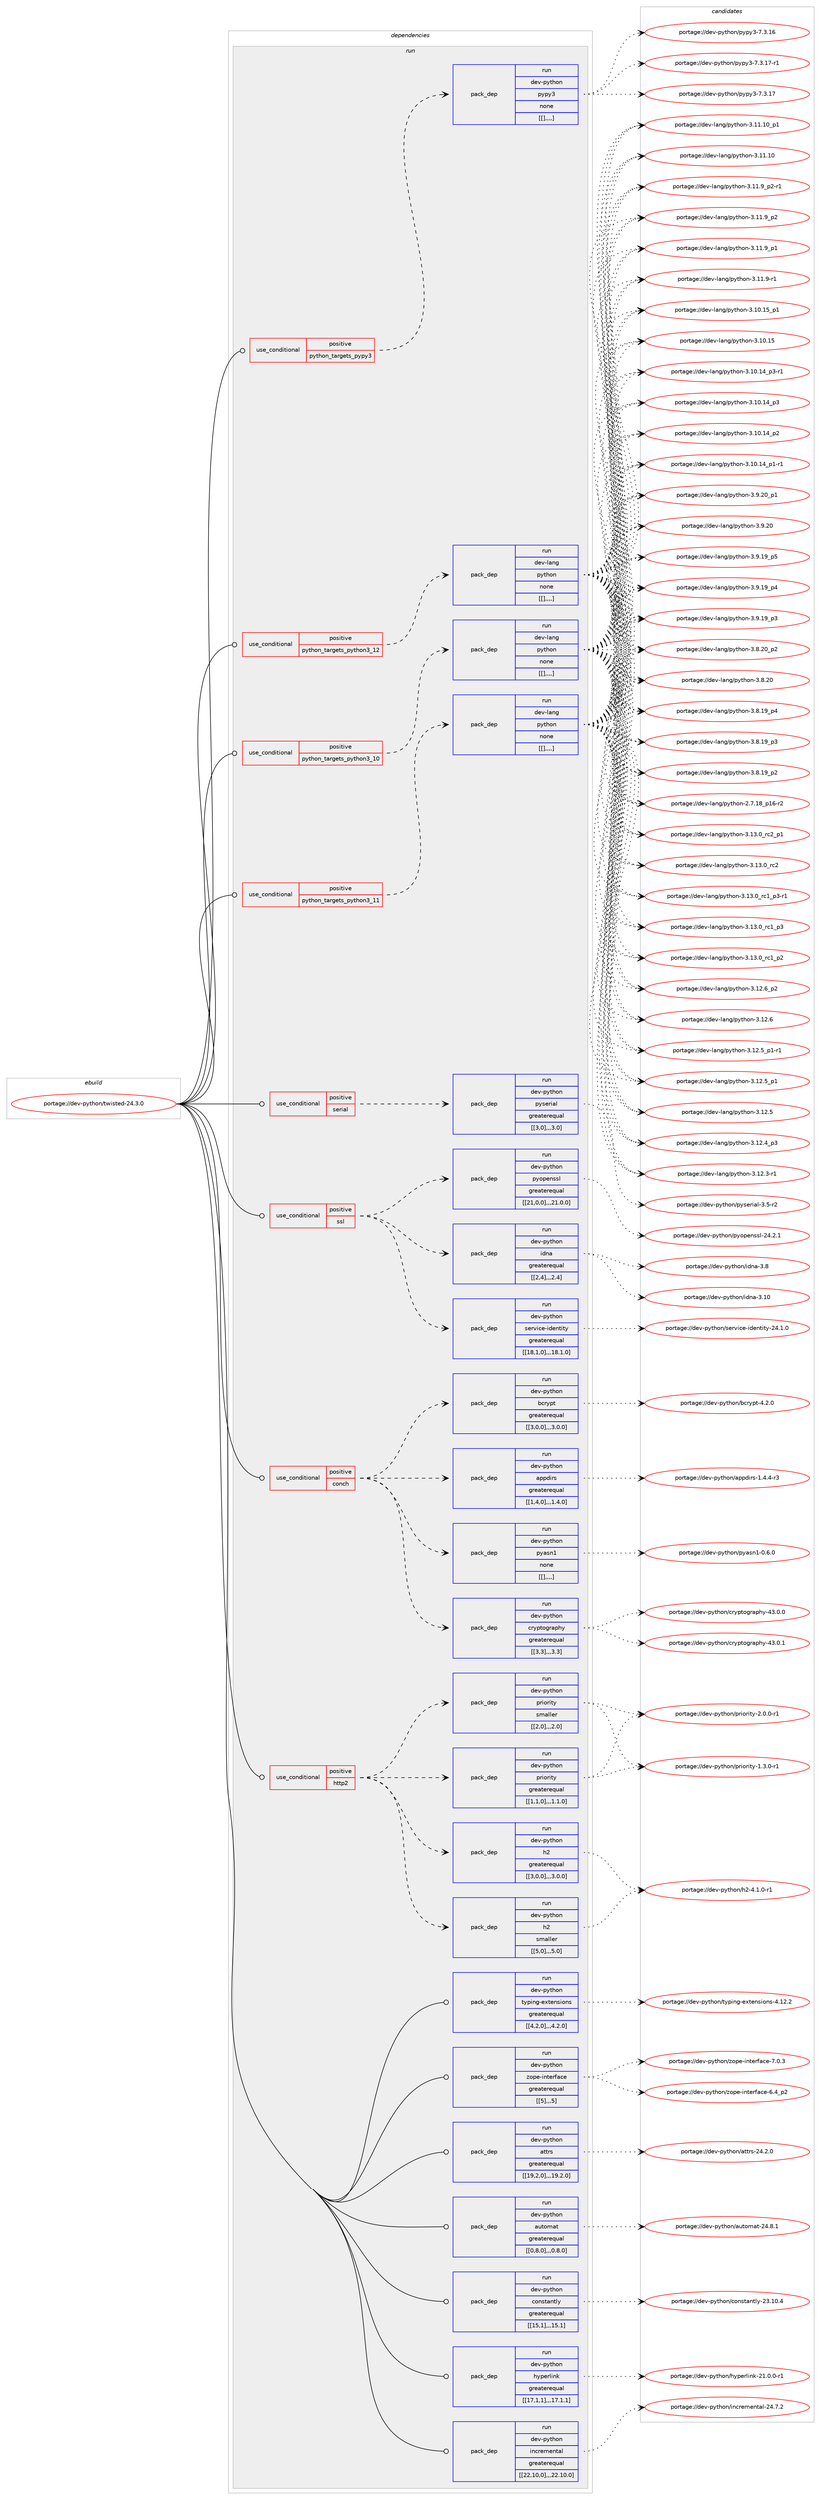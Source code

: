 digraph prolog {

# *************
# Graph options
# *************

newrank=true;
concentrate=true;
compound=true;
graph [rankdir=LR,fontname=Helvetica,fontsize=10,ranksep=1.5];#, ranksep=2.5, nodesep=0.2];
edge  [arrowhead=vee];
node  [fontname=Helvetica,fontsize=10];

# **********
# The ebuild
# **********

subgraph cluster_leftcol {
color=gray;
label=<<i>ebuild</i>>;
id [label="portage://dev-python/twisted-24.3.0", color=red, width=4, href="../dev-python/twisted-24.3.0.svg"];
}

# ****************
# The dependencies
# ****************

subgraph cluster_midcol {
color=gray;
label=<<i>dependencies</i>>;
subgraph cluster_compile {
fillcolor="#eeeeee";
style=filled;
label=<<i>compile</i>>;
}
subgraph cluster_compileandrun {
fillcolor="#eeeeee";
style=filled;
label=<<i>compile and run</i>>;
}
subgraph cluster_run {
fillcolor="#eeeeee";
style=filled;
label=<<i>run</i>>;
subgraph cond42477 {
dependency169695 [label=<<TABLE BORDER="0" CELLBORDER="1" CELLSPACING="0" CELLPADDING="4"><TR><TD ROWSPAN="3" CELLPADDING="10">use_conditional</TD></TR><TR><TD>positive</TD></TR><TR><TD>conch</TD></TR></TABLE>>, shape=none, color=red];
subgraph pack125955 {
dependency169696 [label=<<TABLE BORDER="0" CELLBORDER="1" CELLSPACING="0" CELLPADDING="4" WIDTH="220"><TR><TD ROWSPAN="6" CELLPADDING="30">pack_dep</TD></TR><TR><TD WIDTH="110">run</TD></TR><TR><TD>dev-python</TD></TR><TR><TD>appdirs</TD></TR><TR><TD>greaterequal</TD></TR><TR><TD>[[1,4,0],,,1.4.0]</TD></TR></TABLE>>, shape=none, color=blue];
}
dependency169695:e -> dependency169696:w [weight=20,style="dashed",arrowhead="vee"];
subgraph pack125956 {
dependency169697 [label=<<TABLE BORDER="0" CELLBORDER="1" CELLSPACING="0" CELLPADDING="4" WIDTH="220"><TR><TD ROWSPAN="6" CELLPADDING="30">pack_dep</TD></TR><TR><TD WIDTH="110">run</TD></TR><TR><TD>dev-python</TD></TR><TR><TD>bcrypt</TD></TR><TR><TD>greaterequal</TD></TR><TR><TD>[[3,0,0],,,3.0.0]</TD></TR></TABLE>>, shape=none, color=blue];
}
dependency169695:e -> dependency169697:w [weight=20,style="dashed",arrowhead="vee"];
subgraph pack125957 {
dependency169698 [label=<<TABLE BORDER="0" CELLBORDER="1" CELLSPACING="0" CELLPADDING="4" WIDTH="220"><TR><TD ROWSPAN="6" CELLPADDING="30">pack_dep</TD></TR><TR><TD WIDTH="110">run</TD></TR><TR><TD>dev-python</TD></TR><TR><TD>cryptography</TD></TR><TR><TD>greaterequal</TD></TR><TR><TD>[[3,3],,,3.3]</TD></TR></TABLE>>, shape=none, color=blue];
}
dependency169695:e -> dependency169698:w [weight=20,style="dashed",arrowhead="vee"];
subgraph pack125958 {
dependency169699 [label=<<TABLE BORDER="0" CELLBORDER="1" CELLSPACING="0" CELLPADDING="4" WIDTH="220"><TR><TD ROWSPAN="6" CELLPADDING="30">pack_dep</TD></TR><TR><TD WIDTH="110">run</TD></TR><TR><TD>dev-python</TD></TR><TR><TD>pyasn1</TD></TR><TR><TD>none</TD></TR><TR><TD>[[],,,,]</TD></TR></TABLE>>, shape=none, color=blue];
}
dependency169695:e -> dependency169699:w [weight=20,style="dashed",arrowhead="vee"];
}
id:e -> dependency169695:w [weight=20,style="solid",arrowhead="odot"];
subgraph cond42478 {
dependency169700 [label=<<TABLE BORDER="0" CELLBORDER="1" CELLSPACING="0" CELLPADDING="4"><TR><TD ROWSPAN="3" CELLPADDING="10">use_conditional</TD></TR><TR><TD>positive</TD></TR><TR><TD>http2</TD></TR></TABLE>>, shape=none, color=red];
subgraph pack125959 {
dependency169701 [label=<<TABLE BORDER="0" CELLBORDER="1" CELLSPACING="0" CELLPADDING="4" WIDTH="220"><TR><TD ROWSPAN="6" CELLPADDING="30">pack_dep</TD></TR><TR><TD WIDTH="110">run</TD></TR><TR><TD>dev-python</TD></TR><TR><TD>h2</TD></TR><TR><TD>smaller</TD></TR><TR><TD>[[5,0],,,5.0]</TD></TR></TABLE>>, shape=none, color=blue];
}
dependency169700:e -> dependency169701:w [weight=20,style="dashed",arrowhead="vee"];
subgraph pack125960 {
dependency169702 [label=<<TABLE BORDER="0" CELLBORDER="1" CELLSPACING="0" CELLPADDING="4" WIDTH="220"><TR><TD ROWSPAN="6" CELLPADDING="30">pack_dep</TD></TR><TR><TD WIDTH="110">run</TD></TR><TR><TD>dev-python</TD></TR><TR><TD>h2</TD></TR><TR><TD>greaterequal</TD></TR><TR><TD>[[3,0,0],,,3.0.0]</TD></TR></TABLE>>, shape=none, color=blue];
}
dependency169700:e -> dependency169702:w [weight=20,style="dashed",arrowhead="vee"];
subgraph pack125961 {
dependency169703 [label=<<TABLE BORDER="0" CELLBORDER="1" CELLSPACING="0" CELLPADDING="4" WIDTH="220"><TR><TD ROWSPAN="6" CELLPADDING="30">pack_dep</TD></TR><TR><TD WIDTH="110">run</TD></TR><TR><TD>dev-python</TD></TR><TR><TD>priority</TD></TR><TR><TD>smaller</TD></TR><TR><TD>[[2,0],,,2.0]</TD></TR></TABLE>>, shape=none, color=blue];
}
dependency169700:e -> dependency169703:w [weight=20,style="dashed",arrowhead="vee"];
subgraph pack125962 {
dependency169704 [label=<<TABLE BORDER="0" CELLBORDER="1" CELLSPACING="0" CELLPADDING="4" WIDTH="220"><TR><TD ROWSPAN="6" CELLPADDING="30">pack_dep</TD></TR><TR><TD WIDTH="110">run</TD></TR><TR><TD>dev-python</TD></TR><TR><TD>priority</TD></TR><TR><TD>greaterequal</TD></TR><TR><TD>[[1,1,0],,,1.1.0]</TD></TR></TABLE>>, shape=none, color=blue];
}
dependency169700:e -> dependency169704:w [weight=20,style="dashed",arrowhead="vee"];
}
id:e -> dependency169700:w [weight=20,style="solid",arrowhead="odot"];
subgraph cond42479 {
dependency169705 [label=<<TABLE BORDER="0" CELLBORDER="1" CELLSPACING="0" CELLPADDING="4"><TR><TD ROWSPAN="3" CELLPADDING="10">use_conditional</TD></TR><TR><TD>positive</TD></TR><TR><TD>python_targets_pypy3</TD></TR></TABLE>>, shape=none, color=red];
subgraph pack125963 {
dependency169706 [label=<<TABLE BORDER="0" CELLBORDER="1" CELLSPACING="0" CELLPADDING="4" WIDTH="220"><TR><TD ROWSPAN="6" CELLPADDING="30">pack_dep</TD></TR><TR><TD WIDTH="110">run</TD></TR><TR><TD>dev-python</TD></TR><TR><TD>pypy3</TD></TR><TR><TD>none</TD></TR><TR><TD>[[],,,,]</TD></TR></TABLE>>, shape=none, color=blue];
}
dependency169705:e -> dependency169706:w [weight=20,style="dashed",arrowhead="vee"];
}
id:e -> dependency169705:w [weight=20,style="solid",arrowhead="odot"];
subgraph cond42480 {
dependency169707 [label=<<TABLE BORDER="0" CELLBORDER="1" CELLSPACING="0" CELLPADDING="4"><TR><TD ROWSPAN="3" CELLPADDING="10">use_conditional</TD></TR><TR><TD>positive</TD></TR><TR><TD>python_targets_python3_10</TD></TR></TABLE>>, shape=none, color=red];
subgraph pack125964 {
dependency169708 [label=<<TABLE BORDER="0" CELLBORDER="1" CELLSPACING="0" CELLPADDING="4" WIDTH="220"><TR><TD ROWSPAN="6" CELLPADDING="30">pack_dep</TD></TR><TR><TD WIDTH="110">run</TD></TR><TR><TD>dev-lang</TD></TR><TR><TD>python</TD></TR><TR><TD>none</TD></TR><TR><TD>[[],,,,]</TD></TR></TABLE>>, shape=none, color=blue];
}
dependency169707:e -> dependency169708:w [weight=20,style="dashed",arrowhead="vee"];
}
id:e -> dependency169707:w [weight=20,style="solid",arrowhead="odot"];
subgraph cond42481 {
dependency169709 [label=<<TABLE BORDER="0" CELLBORDER="1" CELLSPACING="0" CELLPADDING="4"><TR><TD ROWSPAN="3" CELLPADDING="10">use_conditional</TD></TR><TR><TD>positive</TD></TR><TR><TD>python_targets_python3_11</TD></TR></TABLE>>, shape=none, color=red];
subgraph pack125965 {
dependency169710 [label=<<TABLE BORDER="0" CELLBORDER="1" CELLSPACING="0" CELLPADDING="4" WIDTH="220"><TR><TD ROWSPAN="6" CELLPADDING="30">pack_dep</TD></TR><TR><TD WIDTH="110">run</TD></TR><TR><TD>dev-lang</TD></TR><TR><TD>python</TD></TR><TR><TD>none</TD></TR><TR><TD>[[],,,,]</TD></TR></TABLE>>, shape=none, color=blue];
}
dependency169709:e -> dependency169710:w [weight=20,style="dashed",arrowhead="vee"];
}
id:e -> dependency169709:w [weight=20,style="solid",arrowhead="odot"];
subgraph cond42482 {
dependency169711 [label=<<TABLE BORDER="0" CELLBORDER="1" CELLSPACING="0" CELLPADDING="4"><TR><TD ROWSPAN="3" CELLPADDING="10">use_conditional</TD></TR><TR><TD>positive</TD></TR><TR><TD>python_targets_python3_12</TD></TR></TABLE>>, shape=none, color=red];
subgraph pack125966 {
dependency169712 [label=<<TABLE BORDER="0" CELLBORDER="1" CELLSPACING="0" CELLPADDING="4" WIDTH="220"><TR><TD ROWSPAN="6" CELLPADDING="30">pack_dep</TD></TR><TR><TD WIDTH="110">run</TD></TR><TR><TD>dev-lang</TD></TR><TR><TD>python</TD></TR><TR><TD>none</TD></TR><TR><TD>[[],,,,]</TD></TR></TABLE>>, shape=none, color=blue];
}
dependency169711:e -> dependency169712:w [weight=20,style="dashed",arrowhead="vee"];
}
id:e -> dependency169711:w [weight=20,style="solid",arrowhead="odot"];
subgraph cond42483 {
dependency169713 [label=<<TABLE BORDER="0" CELLBORDER="1" CELLSPACING="0" CELLPADDING="4"><TR><TD ROWSPAN="3" CELLPADDING="10">use_conditional</TD></TR><TR><TD>positive</TD></TR><TR><TD>serial</TD></TR></TABLE>>, shape=none, color=red];
subgraph pack125967 {
dependency169714 [label=<<TABLE BORDER="0" CELLBORDER="1" CELLSPACING="0" CELLPADDING="4" WIDTH="220"><TR><TD ROWSPAN="6" CELLPADDING="30">pack_dep</TD></TR><TR><TD WIDTH="110">run</TD></TR><TR><TD>dev-python</TD></TR><TR><TD>pyserial</TD></TR><TR><TD>greaterequal</TD></TR><TR><TD>[[3,0],,,3.0]</TD></TR></TABLE>>, shape=none, color=blue];
}
dependency169713:e -> dependency169714:w [weight=20,style="dashed",arrowhead="vee"];
}
id:e -> dependency169713:w [weight=20,style="solid",arrowhead="odot"];
subgraph cond42484 {
dependency169715 [label=<<TABLE BORDER="0" CELLBORDER="1" CELLSPACING="0" CELLPADDING="4"><TR><TD ROWSPAN="3" CELLPADDING="10">use_conditional</TD></TR><TR><TD>positive</TD></TR><TR><TD>ssl</TD></TR></TABLE>>, shape=none, color=red];
subgraph pack125968 {
dependency169716 [label=<<TABLE BORDER="0" CELLBORDER="1" CELLSPACING="0" CELLPADDING="4" WIDTH="220"><TR><TD ROWSPAN="6" CELLPADDING="30">pack_dep</TD></TR><TR><TD WIDTH="110">run</TD></TR><TR><TD>dev-python</TD></TR><TR><TD>pyopenssl</TD></TR><TR><TD>greaterequal</TD></TR><TR><TD>[[21,0,0],,,21.0.0]</TD></TR></TABLE>>, shape=none, color=blue];
}
dependency169715:e -> dependency169716:w [weight=20,style="dashed",arrowhead="vee"];
subgraph pack125969 {
dependency169717 [label=<<TABLE BORDER="0" CELLBORDER="1" CELLSPACING="0" CELLPADDING="4" WIDTH="220"><TR><TD ROWSPAN="6" CELLPADDING="30">pack_dep</TD></TR><TR><TD WIDTH="110">run</TD></TR><TR><TD>dev-python</TD></TR><TR><TD>service-identity</TD></TR><TR><TD>greaterequal</TD></TR><TR><TD>[[18,1,0],,,18.1.0]</TD></TR></TABLE>>, shape=none, color=blue];
}
dependency169715:e -> dependency169717:w [weight=20,style="dashed",arrowhead="vee"];
subgraph pack125970 {
dependency169718 [label=<<TABLE BORDER="0" CELLBORDER="1" CELLSPACING="0" CELLPADDING="4" WIDTH="220"><TR><TD ROWSPAN="6" CELLPADDING="30">pack_dep</TD></TR><TR><TD WIDTH="110">run</TD></TR><TR><TD>dev-python</TD></TR><TR><TD>idna</TD></TR><TR><TD>greaterequal</TD></TR><TR><TD>[[2,4],,,2.4]</TD></TR></TABLE>>, shape=none, color=blue];
}
dependency169715:e -> dependency169718:w [weight=20,style="dashed",arrowhead="vee"];
}
id:e -> dependency169715:w [weight=20,style="solid",arrowhead="odot"];
subgraph pack125971 {
dependency169719 [label=<<TABLE BORDER="0" CELLBORDER="1" CELLSPACING="0" CELLPADDING="4" WIDTH="220"><TR><TD ROWSPAN="6" CELLPADDING="30">pack_dep</TD></TR><TR><TD WIDTH="110">run</TD></TR><TR><TD>dev-python</TD></TR><TR><TD>attrs</TD></TR><TR><TD>greaterequal</TD></TR><TR><TD>[[19,2,0],,,19.2.0]</TD></TR></TABLE>>, shape=none, color=blue];
}
id:e -> dependency169719:w [weight=20,style="solid",arrowhead="odot"];
subgraph pack125972 {
dependency169720 [label=<<TABLE BORDER="0" CELLBORDER="1" CELLSPACING="0" CELLPADDING="4" WIDTH="220"><TR><TD ROWSPAN="6" CELLPADDING="30">pack_dep</TD></TR><TR><TD WIDTH="110">run</TD></TR><TR><TD>dev-python</TD></TR><TR><TD>automat</TD></TR><TR><TD>greaterequal</TD></TR><TR><TD>[[0,8,0],,,0.8.0]</TD></TR></TABLE>>, shape=none, color=blue];
}
id:e -> dependency169720:w [weight=20,style="solid",arrowhead="odot"];
subgraph pack125973 {
dependency169721 [label=<<TABLE BORDER="0" CELLBORDER="1" CELLSPACING="0" CELLPADDING="4" WIDTH="220"><TR><TD ROWSPAN="6" CELLPADDING="30">pack_dep</TD></TR><TR><TD WIDTH="110">run</TD></TR><TR><TD>dev-python</TD></TR><TR><TD>constantly</TD></TR><TR><TD>greaterequal</TD></TR><TR><TD>[[15,1],,,15.1]</TD></TR></TABLE>>, shape=none, color=blue];
}
id:e -> dependency169721:w [weight=20,style="solid",arrowhead="odot"];
subgraph pack125974 {
dependency169722 [label=<<TABLE BORDER="0" CELLBORDER="1" CELLSPACING="0" CELLPADDING="4" WIDTH="220"><TR><TD ROWSPAN="6" CELLPADDING="30">pack_dep</TD></TR><TR><TD WIDTH="110">run</TD></TR><TR><TD>dev-python</TD></TR><TR><TD>hyperlink</TD></TR><TR><TD>greaterequal</TD></TR><TR><TD>[[17,1,1],,,17.1.1]</TD></TR></TABLE>>, shape=none, color=blue];
}
id:e -> dependency169722:w [weight=20,style="solid",arrowhead="odot"];
subgraph pack125975 {
dependency169723 [label=<<TABLE BORDER="0" CELLBORDER="1" CELLSPACING="0" CELLPADDING="4" WIDTH="220"><TR><TD ROWSPAN="6" CELLPADDING="30">pack_dep</TD></TR><TR><TD WIDTH="110">run</TD></TR><TR><TD>dev-python</TD></TR><TR><TD>incremental</TD></TR><TR><TD>greaterequal</TD></TR><TR><TD>[[22,10,0],,,22.10.0]</TD></TR></TABLE>>, shape=none, color=blue];
}
id:e -> dependency169723:w [weight=20,style="solid",arrowhead="odot"];
subgraph pack125976 {
dependency169724 [label=<<TABLE BORDER="0" CELLBORDER="1" CELLSPACING="0" CELLPADDING="4" WIDTH="220"><TR><TD ROWSPAN="6" CELLPADDING="30">pack_dep</TD></TR><TR><TD WIDTH="110">run</TD></TR><TR><TD>dev-python</TD></TR><TR><TD>typing-extensions</TD></TR><TR><TD>greaterequal</TD></TR><TR><TD>[[4,2,0],,,4.2.0]</TD></TR></TABLE>>, shape=none, color=blue];
}
id:e -> dependency169724:w [weight=20,style="solid",arrowhead="odot"];
subgraph pack125977 {
dependency169725 [label=<<TABLE BORDER="0" CELLBORDER="1" CELLSPACING="0" CELLPADDING="4" WIDTH="220"><TR><TD ROWSPAN="6" CELLPADDING="30">pack_dep</TD></TR><TR><TD WIDTH="110">run</TD></TR><TR><TD>dev-python</TD></TR><TR><TD>zope-interface</TD></TR><TR><TD>greaterequal</TD></TR><TR><TD>[[5],,,5]</TD></TR></TABLE>>, shape=none, color=blue];
}
id:e -> dependency169725:w [weight=20,style="solid",arrowhead="odot"];
}
}

# **************
# The candidates
# **************

subgraph cluster_choices {
rank=same;
color=gray;
label=<<i>candidates</i>>;

subgraph choice125955 {
color=black;
nodesep=1;
choice1001011184511212111610411111047971121121001051141154549465246524511451 [label="portage://dev-python/appdirs-1.4.4-r3", color=red, width=4,href="../dev-python/appdirs-1.4.4-r3.svg"];
dependency169696:e -> choice1001011184511212111610411111047971121121001051141154549465246524511451:w [style=dotted,weight="100"];
}
subgraph choice125956 {
color=black;
nodesep=1;
choice10010111845112121116104111110479899114121112116455246504648 [label="portage://dev-python/bcrypt-4.2.0", color=red, width=4,href="../dev-python/bcrypt-4.2.0.svg"];
dependency169697:e -> choice10010111845112121116104111110479899114121112116455246504648:w [style=dotted,weight="100"];
}
subgraph choice125957 {
color=black;
nodesep=1;
choice1001011184511212111610411111047991141211121161111031149711210412145525146484649 [label="portage://dev-python/cryptography-43.0.1", color=red, width=4,href="../dev-python/cryptography-43.0.1.svg"];
choice1001011184511212111610411111047991141211121161111031149711210412145525146484648 [label="portage://dev-python/cryptography-43.0.0", color=red, width=4,href="../dev-python/cryptography-43.0.0.svg"];
dependency169698:e -> choice1001011184511212111610411111047991141211121161111031149711210412145525146484649:w [style=dotted,weight="100"];
dependency169698:e -> choice1001011184511212111610411111047991141211121161111031149711210412145525146484648:w [style=dotted,weight="100"];
}
subgraph choice125958 {
color=black;
nodesep=1;
choice10010111845112121116104111110471121219711511049454846544648 [label="portage://dev-python/pyasn1-0.6.0", color=red, width=4,href="../dev-python/pyasn1-0.6.0.svg"];
dependency169699:e -> choice10010111845112121116104111110471121219711511049454846544648:w [style=dotted,weight="100"];
}
subgraph choice125959 {
color=black;
nodesep=1;
choice1001011184511212111610411111047104504552464946484511449 [label="portage://dev-python/h2-4.1.0-r1", color=red, width=4,href="../dev-python/h2-4.1.0-r1.svg"];
dependency169701:e -> choice1001011184511212111610411111047104504552464946484511449:w [style=dotted,weight="100"];
}
subgraph choice125960 {
color=black;
nodesep=1;
choice1001011184511212111610411111047104504552464946484511449 [label="portage://dev-python/h2-4.1.0-r1", color=red, width=4,href="../dev-python/h2-4.1.0-r1.svg"];
dependency169702:e -> choice1001011184511212111610411111047104504552464946484511449:w [style=dotted,weight="100"];
}
subgraph choice125961 {
color=black;
nodesep=1;
choice10010111845112121116104111110471121141051111141051161214550464846484511449 [label="portage://dev-python/priority-2.0.0-r1", color=red, width=4,href="../dev-python/priority-2.0.0-r1.svg"];
choice10010111845112121116104111110471121141051111141051161214549465146484511449 [label="portage://dev-python/priority-1.3.0-r1", color=red, width=4,href="../dev-python/priority-1.3.0-r1.svg"];
dependency169703:e -> choice10010111845112121116104111110471121141051111141051161214550464846484511449:w [style=dotted,weight="100"];
dependency169703:e -> choice10010111845112121116104111110471121141051111141051161214549465146484511449:w [style=dotted,weight="100"];
}
subgraph choice125962 {
color=black;
nodesep=1;
choice10010111845112121116104111110471121141051111141051161214550464846484511449 [label="portage://dev-python/priority-2.0.0-r1", color=red, width=4,href="../dev-python/priority-2.0.0-r1.svg"];
choice10010111845112121116104111110471121141051111141051161214549465146484511449 [label="portage://dev-python/priority-1.3.0-r1", color=red, width=4,href="../dev-python/priority-1.3.0-r1.svg"];
dependency169704:e -> choice10010111845112121116104111110471121141051111141051161214550464846484511449:w [style=dotted,weight="100"];
dependency169704:e -> choice10010111845112121116104111110471121141051111141051161214549465146484511449:w [style=dotted,weight="100"];
}
subgraph choice125963 {
color=black;
nodesep=1;
choice100101118451121211161041111104711212111212151455546514649554511449 [label="portage://dev-python/pypy3-7.3.17-r1", color=red, width=4,href="../dev-python/pypy3-7.3.17-r1.svg"];
choice10010111845112121116104111110471121211121215145554651464955 [label="portage://dev-python/pypy3-7.3.17", color=red, width=4,href="../dev-python/pypy3-7.3.17.svg"];
choice10010111845112121116104111110471121211121215145554651464954 [label="portage://dev-python/pypy3-7.3.16", color=red, width=4,href="../dev-python/pypy3-7.3.16.svg"];
dependency169706:e -> choice100101118451121211161041111104711212111212151455546514649554511449:w [style=dotted,weight="100"];
dependency169706:e -> choice10010111845112121116104111110471121211121215145554651464955:w [style=dotted,weight="100"];
dependency169706:e -> choice10010111845112121116104111110471121211121215145554651464954:w [style=dotted,weight="100"];
}
subgraph choice125964 {
color=black;
nodesep=1;
choice100101118451089711010347112121116104111110455146495146489511499509511249 [label="portage://dev-lang/python-3.13.0_rc2_p1", color=red, width=4,href="../dev-lang/python-3.13.0_rc2_p1.svg"];
choice10010111845108971101034711212111610411111045514649514648951149950 [label="portage://dev-lang/python-3.13.0_rc2", color=red, width=4,href="../dev-lang/python-3.13.0_rc2.svg"];
choice1001011184510897110103471121211161041111104551464951464895114994995112514511449 [label="portage://dev-lang/python-3.13.0_rc1_p3-r1", color=red, width=4,href="../dev-lang/python-3.13.0_rc1_p3-r1.svg"];
choice100101118451089711010347112121116104111110455146495146489511499499511251 [label="portage://dev-lang/python-3.13.0_rc1_p3", color=red, width=4,href="../dev-lang/python-3.13.0_rc1_p3.svg"];
choice100101118451089711010347112121116104111110455146495146489511499499511250 [label="portage://dev-lang/python-3.13.0_rc1_p2", color=red, width=4,href="../dev-lang/python-3.13.0_rc1_p2.svg"];
choice100101118451089711010347112121116104111110455146495046549511250 [label="portage://dev-lang/python-3.12.6_p2", color=red, width=4,href="../dev-lang/python-3.12.6_p2.svg"];
choice10010111845108971101034711212111610411111045514649504654 [label="portage://dev-lang/python-3.12.6", color=red, width=4,href="../dev-lang/python-3.12.6.svg"];
choice1001011184510897110103471121211161041111104551464950465395112494511449 [label="portage://dev-lang/python-3.12.5_p1-r1", color=red, width=4,href="../dev-lang/python-3.12.5_p1-r1.svg"];
choice100101118451089711010347112121116104111110455146495046539511249 [label="portage://dev-lang/python-3.12.5_p1", color=red, width=4,href="../dev-lang/python-3.12.5_p1.svg"];
choice10010111845108971101034711212111610411111045514649504653 [label="portage://dev-lang/python-3.12.5", color=red, width=4,href="../dev-lang/python-3.12.5.svg"];
choice100101118451089711010347112121116104111110455146495046529511251 [label="portage://dev-lang/python-3.12.4_p3", color=red, width=4,href="../dev-lang/python-3.12.4_p3.svg"];
choice100101118451089711010347112121116104111110455146495046514511449 [label="portage://dev-lang/python-3.12.3-r1", color=red, width=4,href="../dev-lang/python-3.12.3-r1.svg"];
choice10010111845108971101034711212111610411111045514649494649489511249 [label="portage://dev-lang/python-3.11.10_p1", color=red, width=4,href="../dev-lang/python-3.11.10_p1.svg"];
choice1001011184510897110103471121211161041111104551464949464948 [label="portage://dev-lang/python-3.11.10", color=red, width=4,href="../dev-lang/python-3.11.10.svg"];
choice1001011184510897110103471121211161041111104551464949465795112504511449 [label="portage://dev-lang/python-3.11.9_p2-r1", color=red, width=4,href="../dev-lang/python-3.11.9_p2-r1.svg"];
choice100101118451089711010347112121116104111110455146494946579511250 [label="portage://dev-lang/python-3.11.9_p2", color=red, width=4,href="../dev-lang/python-3.11.9_p2.svg"];
choice100101118451089711010347112121116104111110455146494946579511249 [label="portage://dev-lang/python-3.11.9_p1", color=red, width=4,href="../dev-lang/python-3.11.9_p1.svg"];
choice100101118451089711010347112121116104111110455146494946574511449 [label="portage://dev-lang/python-3.11.9-r1", color=red, width=4,href="../dev-lang/python-3.11.9-r1.svg"];
choice10010111845108971101034711212111610411111045514649484649539511249 [label="portage://dev-lang/python-3.10.15_p1", color=red, width=4,href="../dev-lang/python-3.10.15_p1.svg"];
choice1001011184510897110103471121211161041111104551464948464953 [label="portage://dev-lang/python-3.10.15", color=red, width=4,href="../dev-lang/python-3.10.15.svg"];
choice100101118451089711010347112121116104111110455146494846495295112514511449 [label="portage://dev-lang/python-3.10.14_p3-r1", color=red, width=4,href="../dev-lang/python-3.10.14_p3-r1.svg"];
choice10010111845108971101034711212111610411111045514649484649529511251 [label="portage://dev-lang/python-3.10.14_p3", color=red, width=4,href="../dev-lang/python-3.10.14_p3.svg"];
choice10010111845108971101034711212111610411111045514649484649529511250 [label="portage://dev-lang/python-3.10.14_p2", color=red, width=4,href="../dev-lang/python-3.10.14_p2.svg"];
choice100101118451089711010347112121116104111110455146494846495295112494511449 [label="portage://dev-lang/python-3.10.14_p1-r1", color=red, width=4,href="../dev-lang/python-3.10.14_p1-r1.svg"];
choice100101118451089711010347112121116104111110455146574650489511249 [label="portage://dev-lang/python-3.9.20_p1", color=red, width=4,href="../dev-lang/python-3.9.20_p1.svg"];
choice10010111845108971101034711212111610411111045514657465048 [label="portage://dev-lang/python-3.9.20", color=red, width=4,href="../dev-lang/python-3.9.20.svg"];
choice100101118451089711010347112121116104111110455146574649579511253 [label="portage://dev-lang/python-3.9.19_p5", color=red, width=4,href="../dev-lang/python-3.9.19_p5.svg"];
choice100101118451089711010347112121116104111110455146574649579511252 [label="portage://dev-lang/python-3.9.19_p4", color=red, width=4,href="../dev-lang/python-3.9.19_p4.svg"];
choice100101118451089711010347112121116104111110455146574649579511251 [label="portage://dev-lang/python-3.9.19_p3", color=red, width=4,href="../dev-lang/python-3.9.19_p3.svg"];
choice100101118451089711010347112121116104111110455146564650489511250 [label="portage://dev-lang/python-3.8.20_p2", color=red, width=4,href="../dev-lang/python-3.8.20_p2.svg"];
choice10010111845108971101034711212111610411111045514656465048 [label="portage://dev-lang/python-3.8.20", color=red, width=4,href="../dev-lang/python-3.8.20.svg"];
choice100101118451089711010347112121116104111110455146564649579511252 [label="portage://dev-lang/python-3.8.19_p4", color=red, width=4,href="../dev-lang/python-3.8.19_p4.svg"];
choice100101118451089711010347112121116104111110455146564649579511251 [label="portage://dev-lang/python-3.8.19_p3", color=red, width=4,href="../dev-lang/python-3.8.19_p3.svg"];
choice100101118451089711010347112121116104111110455146564649579511250 [label="portage://dev-lang/python-3.8.19_p2", color=red, width=4,href="../dev-lang/python-3.8.19_p2.svg"];
choice100101118451089711010347112121116104111110455046554649569511249544511450 [label="portage://dev-lang/python-2.7.18_p16-r2", color=red, width=4,href="../dev-lang/python-2.7.18_p16-r2.svg"];
dependency169708:e -> choice100101118451089711010347112121116104111110455146495146489511499509511249:w [style=dotted,weight="100"];
dependency169708:e -> choice10010111845108971101034711212111610411111045514649514648951149950:w [style=dotted,weight="100"];
dependency169708:e -> choice1001011184510897110103471121211161041111104551464951464895114994995112514511449:w [style=dotted,weight="100"];
dependency169708:e -> choice100101118451089711010347112121116104111110455146495146489511499499511251:w [style=dotted,weight="100"];
dependency169708:e -> choice100101118451089711010347112121116104111110455146495146489511499499511250:w [style=dotted,weight="100"];
dependency169708:e -> choice100101118451089711010347112121116104111110455146495046549511250:w [style=dotted,weight="100"];
dependency169708:e -> choice10010111845108971101034711212111610411111045514649504654:w [style=dotted,weight="100"];
dependency169708:e -> choice1001011184510897110103471121211161041111104551464950465395112494511449:w [style=dotted,weight="100"];
dependency169708:e -> choice100101118451089711010347112121116104111110455146495046539511249:w [style=dotted,weight="100"];
dependency169708:e -> choice10010111845108971101034711212111610411111045514649504653:w [style=dotted,weight="100"];
dependency169708:e -> choice100101118451089711010347112121116104111110455146495046529511251:w [style=dotted,weight="100"];
dependency169708:e -> choice100101118451089711010347112121116104111110455146495046514511449:w [style=dotted,weight="100"];
dependency169708:e -> choice10010111845108971101034711212111610411111045514649494649489511249:w [style=dotted,weight="100"];
dependency169708:e -> choice1001011184510897110103471121211161041111104551464949464948:w [style=dotted,weight="100"];
dependency169708:e -> choice1001011184510897110103471121211161041111104551464949465795112504511449:w [style=dotted,weight="100"];
dependency169708:e -> choice100101118451089711010347112121116104111110455146494946579511250:w [style=dotted,weight="100"];
dependency169708:e -> choice100101118451089711010347112121116104111110455146494946579511249:w [style=dotted,weight="100"];
dependency169708:e -> choice100101118451089711010347112121116104111110455146494946574511449:w [style=dotted,weight="100"];
dependency169708:e -> choice10010111845108971101034711212111610411111045514649484649539511249:w [style=dotted,weight="100"];
dependency169708:e -> choice1001011184510897110103471121211161041111104551464948464953:w [style=dotted,weight="100"];
dependency169708:e -> choice100101118451089711010347112121116104111110455146494846495295112514511449:w [style=dotted,weight="100"];
dependency169708:e -> choice10010111845108971101034711212111610411111045514649484649529511251:w [style=dotted,weight="100"];
dependency169708:e -> choice10010111845108971101034711212111610411111045514649484649529511250:w [style=dotted,weight="100"];
dependency169708:e -> choice100101118451089711010347112121116104111110455146494846495295112494511449:w [style=dotted,weight="100"];
dependency169708:e -> choice100101118451089711010347112121116104111110455146574650489511249:w [style=dotted,weight="100"];
dependency169708:e -> choice10010111845108971101034711212111610411111045514657465048:w [style=dotted,weight="100"];
dependency169708:e -> choice100101118451089711010347112121116104111110455146574649579511253:w [style=dotted,weight="100"];
dependency169708:e -> choice100101118451089711010347112121116104111110455146574649579511252:w [style=dotted,weight="100"];
dependency169708:e -> choice100101118451089711010347112121116104111110455146574649579511251:w [style=dotted,weight="100"];
dependency169708:e -> choice100101118451089711010347112121116104111110455146564650489511250:w [style=dotted,weight="100"];
dependency169708:e -> choice10010111845108971101034711212111610411111045514656465048:w [style=dotted,weight="100"];
dependency169708:e -> choice100101118451089711010347112121116104111110455146564649579511252:w [style=dotted,weight="100"];
dependency169708:e -> choice100101118451089711010347112121116104111110455146564649579511251:w [style=dotted,weight="100"];
dependency169708:e -> choice100101118451089711010347112121116104111110455146564649579511250:w [style=dotted,weight="100"];
dependency169708:e -> choice100101118451089711010347112121116104111110455046554649569511249544511450:w [style=dotted,weight="100"];
}
subgraph choice125965 {
color=black;
nodesep=1;
choice100101118451089711010347112121116104111110455146495146489511499509511249 [label="portage://dev-lang/python-3.13.0_rc2_p1", color=red, width=4,href="../dev-lang/python-3.13.0_rc2_p1.svg"];
choice10010111845108971101034711212111610411111045514649514648951149950 [label="portage://dev-lang/python-3.13.0_rc2", color=red, width=4,href="../dev-lang/python-3.13.0_rc2.svg"];
choice1001011184510897110103471121211161041111104551464951464895114994995112514511449 [label="portage://dev-lang/python-3.13.0_rc1_p3-r1", color=red, width=4,href="../dev-lang/python-3.13.0_rc1_p3-r1.svg"];
choice100101118451089711010347112121116104111110455146495146489511499499511251 [label="portage://dev-lang/python-3.13.0_rc1_p3", color=red, width=4,href="../dev-lang/python-3.13.0_rc1_p3.svg"];
choice100101118451089711010347112121116104111110455146495146489511499499511250 [label="portage://dev-lang/python-3.13.0_rc1_p2", color=red, width=4,href="../dev-lang/python-3.13.0_rc1_p2.svg"];
choice100101118451089711010347112121116104111110455146495046549511250 [label="portage://dev-lang/python-3.12.6_p2", color=red, width=4,href="../dev-lang/python-3.12.6_p2.svg"];
choice10010111845108971101034711212111610411111045514649504654 [label="portage://dev-lang/python-3.12.6", color=red, width=4,href="../dev-lang/python-3.12.6.svg"];
choice1001011184510897110103471121211161041111104551464950465395112494511449 [label="portage://dev-lang/python-3.12.5_p1-r1", color=red, width=4,href="../dev-lang/python-3.12.5_p1-r1.svg"];
choice100101118451089711010347112121116104111110455146495046539511249 [label="portage://dev-lang/python-3.12.5_p1", color=red, width=4,href="../dev-lang/python-3.12.5_p1.svg"];
choice10010111845108971101034711212111610411111045514649504653 [label="portage://dev-lang/python-3.12.5", color=red, width=4,href="../dev-lang/python-3.12.5.svg"];
choice100101118451089711010347112121116104111110455146495046529511251 [label="portage://dev-lang/python-3.12.4_p3", color=red, width=4,href="../dev-lang/python-3.12.4_p3.svg"];
choice100101118451089711010347112121116104111110455146495046514511449 [label="portage://dev-lang/python-3.12.3-r1", color=red, width=4,href="../dev-lang/python-3.12.3-r1.svg"];
choice10010111845108971101034711212111610411111045514649494649489511249 [label="portage://dev-lang/python-3.11.10_p1", color=red, width=4,href="../dev-lang/python-3.11.10_p1.svg"];
choice1001011184510897110103471121211161041111104551464949464948 [label="portage://dev-lang/python-3.11.10", color=red, width=4,href="../dev-lang/python-3.11.10.svg"];
choice1001011184510897110103471121211161041111104551464949465795112504511449 [label="portage://dev-lang/python-3.11.9_p2-r1", color=red, width=4,href="../dev-lang/python-3.11.9_p2-r1.svg"];
choice100101118451089711010347112121116104111110455146494946579511250 [label="portage://dev-lang/python-3.11.9_p2", color=red, width=4,href="../dev-lang/python-3.11.9_p2.svg"];
choice100101118451089711010347112121116104111110455146494946579511249 [label="portage://dev-lang/python-3.11.9_p1", color=red, width=4,href="../dev-lang/python-3.11.9_p1.svg"];
choice100101118451089711010347112121116104111110455146494946574511449 [label="portage://dev-lang/python-3.11.9-r1", color=red, width=4,href="../dev-lang/python-3.11.9-r1.svg"];
choice10010111845108971101034711212111610411111045514649484649539511249 [label="portage://dev-lang/python-3.10.15_p1", color=red, width=4,href="../dev-lang/python-3.10.15_p1.svg"];
choice1001011184510897110103471121211161041111104551464948464953 [label="portage://dev-lang/python-3.10.15", color=red, width=4,href="../dev-lang/python-3.10.15.svg"];
choice100101118451089711010347112121116104111110455146494846495295112514511449 [label="portage://dev-lang/python-3.10.14_p3-r1", color=red, width=4,href="../dev-lang/python-3.10.14_p3-r1.svg"];
choice10010111845108971101034711212111610411111045514649484649529511251 [label="portage://dev-lang/python-3.10.14_p3", color=red, width=4,href="../dev-lang/python-3.10.14_p3.svg"];
choice10010111845108971101034711212111610411111045514649484649529511250 [label="portage://dev-lang/python-3.10.14_p2", color=red, width=4,href="../dev-lang/python-3.10.14_p2.svg"];
choice100101118451089711010347112121116104111110455146494846495295112494511449 [label="portage://dev-lang/python-3.10.14_p1-r1", color=red, width=4,href="../dev-lang/python-3.10.14_p1-r1.svg"];
choice100101118451089711010347112121116104111110455146574650489511249 [label="portage://dev-lang/python-3.9.20_p1", color=red, width=4,href="../dev-lang/python-3.9.20_p1.svg"];
choice10010111845108971101034711212111610411111045514657465048 [label="portage://dev-lang/python-3.9.20", color=red, width=4,href="../dev-lang/python-3.9.20.svg"];
choice100101118451089711010347112121116104111110455146574649579511253 [label="portage://dev-lang/python-3.9.19_p5", color=red, width=4,href="../dev-lang/python-3.9.19_p5.svg"];
choice100101118451089711010347112121116104111110455146574649579511252 [label="portage://dev-lang/python-3.9.19_p4", color=red, width=4,href="../dev-lang/python-3.9.19_p4.svg"];
choice100101118451089711010347112121116104111110455146574649579511251 [label="portage://dev-lang/python-3.9.19_p3", color=red, width=4,href="../dev-lang/python-3.9.19_p3.svg"];
choice100101118451089711010347112121116104111110455146564650489511250 [label="portage://dev-lang/python-3.8.20_p2", color=red, width=4,href="../dev-lang/python-3.8.20_p2.svg"];
choice10010111845108971101034711212111610411111045514656465048 [label="portage://dev-lang/python-3.8.20", color=red, width=4,href="../dev-lang/python-3.8.20.svg"];
choice100101118451089711010347112121116104111110455146564649579511252 [label="portage://dev-lang/python-3.8.19_p4", color=red, width=4,href="../dev-lang/python-3.8.19_p4.svg"];
choice100101118451089711010347112121116104111110455146564649579511251 [label="portage://dev-lang/python-3.8.19_p3", color=red, width=4,href="../dev-lang/python-3.8.19_p3.svg"];
choice100101118451089711010347112121116104111110455146564649579511250 [label="portage://dev-lang/python-3.8.19_p2", color=red, width=4,href="../dev-lang/python-3.8.19_p2.svg"];
choice100101118451089711010347112121116104111110455046554649569511249544511450 [label="portage://dev-lang/python-2.7.18_p16-r2", color=red, width=4,href="../dev-lang/python-2.7.18_p16-r2.svg"];
dependency169710:e -> choice100101118451089711010347112121116104111110455146495146489511499509511249:w [style=dotted,weight="100"];
dependency169710:e -> choice10010111845108971101034711212111610411111045514649514648951149950:w [style=dotted,weight="100"];
dependency169710:e -> choice1001011184510897110103471121211161041111104551464951464895114994995112514511449:w [style=dotted,weight="100"];
dependency169710:e -> choice100101118451089711010347112121116104111110455146495146489511499499511251:w [style=dotted,weight="100"];
dependency169710:e -> choice100101118451089711010347112121116104111110455146495146489511499499511250:w [style=dotted,weight="100"];
dependency169710:e -> choice100101118451089711010347112121116104111110455146495046549511250:w [style=dotted,weight="100"];
dependency169710:e -> choice10010111845108971101034711212111610411111045514649504654:w [style=dotted,weight="100"];
dependency169710:e -> choice1001011184510897110103471121211161041111104551464950465395112494511449:w [style=dotted,weight="100"];
dependency169710:e -> choice100101118451089711010347112121116104111110455146495046539511249:w [style=dotted,weight="100"];
dependency169710:e -> choice10010111845108971101034711212111610411111045514649504653:w [style=dotted,weight="100"];
dependency169710:e -> choice100101118451089711010347112121116104111110455146495046529511251:w [style=dotted,weight="100"];
dependency169710:e -> choice100101118451089711010347112121116104111110455146495046514511449:w [style=dotted,weight="100"];
dependency169710:e -> choice10010111845108971101034711212111610411111045514649494649489511249:w [style=dotted,weight="100"];
dependency169710:e -> choice1001011184510897110103471121211161041111104551464949464948:w [style=dotted,weight="100"];
dependency169710:e -> choice1001011184510897110103471121211161041111104551464949465795112504511449:w [style=dotted,weight="100"];
dependency169710:e -> choice100101118451089711010347112121116104111110455146494946579511250:w [style=dotted,weight="100"];
dependency169710:e -> choice100101118451089711010347112121116104111110455146494946579511249:w [style=dotted,weight="100"];
dependency169710:e -> choice100101118451089711010347112121116104111110455146494946574511449:w [style=dotted,weight="100"];
dependency169710:e -> choice10010111845108971101034711212111610411111045514649484649539511249:w [style=dotted,weight="100"];
dependency169710:e -> choice1001011184510897110103471121211161041111104551464948464953:w [style=dotted,weight="100"];
dependency169710:e -> choice100101118451089711010347112121116104111110455146494846495295112514511449:w [style=dotted,weight="100"];
dependency169710:e -> choice10010111845108971101034711212111610411111045514649484649529511251:w [style=dotted,weight="100"];
dependency169710:e -> choice10010111845108971101034711212111610411111045514649484649529511250:w [style=dotted,weight="100"];
dependency169710:e -> choice100101118451089711010347112121116104111110455146494846495295112494511449:w [style=dotted,weight="100"];
dependency169710:e -> choice100101118451089711010347112121116104111110455146574650489511249:w [style=dotted,weight="100"];
dependency169710:e -> choice10010111845108971101034711212111610411111045514657465048:w [style=dotted,weight="100"];
dependency169710:e -> choice100101118451089711010347112121116104111110455146574649579511253:w [style=dotted,weight="100"];
dependency169710:e -> choice100101118451089711010347112121116104111110455146574649579511252:w [style=dotted,weight="100"];
dependency169710:e -> choice100101118451089711010347112121116104111110455146574649579511251:w [style=dotted,weight="100"];
dependency169710:e -> choice100101118451089711010347112121116104111110455146564650489511250:w [style=dotted,weight="100"];
dependency169710:e -> choice10010111845108971101034711212111610411111045514656465048:w [style=dotted,weight="100"];
dependency169710:e -> choice100101118451089711010347112121116104111110455146564649579511252:w [style=dotted,weight="100"];
dependency169710:e -> choice100101118451089711010347112121116104111110455146564649579511251:w [style=dotted,weight="100"];
dependency169710:e -> choice100101118451089711010347112121116104111110455146564649579511250:w [style=dotted,weight="100"];
dependency169710:e -> choice100101118451089711010347112121116104111110455046554649569511249544511450:w [style=dotted,weight="100"];
}
subgraph choice125966 {
color=black;
nodesep=1;
choice100101118451089711010347112121116104111110455146495146489511499509511249 [label="portage://dev-lang/python-3.13.0_rc2_p1", color=red, width=4,href="../dev-lang/python-3.13.0_rc2_p1.svg"];
choice10010111845108971101034711212111610411111045514649514648951149950 [label="portage://dev-lang/python-3.13.0_rc2", color=red, width=4,href="../dev-lang/python-3.13.0_rc2.svg"];
choice1001011184510897110103471121211161041111104551464951464895114994995112514511449 [label="portage://dev-lang/python-3.13.0_rc1_p3-r1", color=red, width=4,href="../dev-lang/python-3.13.0_rc1_p3-r1.svg"];
choice100101118451089711010347112121116104111110455146495146489511499499511251 [label="portage://dev-lang/python-3.13.0_rc1_p3", color=red, width=4,href="../dev-lang/python-3.13.0_rc1_p3.svg"];
choice100101118451089711010347112121116104111110455146495146489511499499511250 [label="portage://dev-lang/python-3.13.0_rc1_p2", color=red, width=4,href="../dev-lang/python-3.13.0_rc1_p2.svg"];
choice100101118451089711010347112121116104111110455146495046549511250 [label="portage://dev-lang/python-3.12.6_p2", color=red, width=4,href="../dev-lang/python-3.12.6_p2.svg"];
choice10010111845108971101034711212111610411111045514649504654 [label="portage://dev-lang/python-3.12.6", color=red, width=4,href="../dev-lang/python-3.12.6.svg"];
choice1001011184510897110103471121211161041111104551464950465395112494511449 [label="portage://dev-lang/python-3.12.5_p1-r1", color=red, width=4,href="../dev-lang/python-3.12.5_p1-r1.svg"];
choice100101118451089711010347112121116104111110455146495046539511249 [label="portage://dev-lang/python-3.12.5_p1", color=red, width=4,href="../dev-lang/python-3.12.5_p1.svg"];
choice10010111845108971101034711212111610411111045514649504653 [label="portage://dev-lang/python-3.12.5", color=red, width=4,href="../dev-lang/python-3.12.5.svg"];
choice100101118451089711010347112121116104111110455146495046529511251 [label="portage://dev-lang/python-3.12.4_p3", color=red, width=4,href="../dev-lang/python-3.12.4_p3.svg"];
choice100101118451089711010347112121116104111110455146495046514511449 [label="portage://dev-lang/python-3.12.3-r1", color=red, width=4,href="../dev-lang/python-3.12.3-r1.svg"];
choice10010111845108971101034711212111610411111045514649494649489511249 [label="portage://dev-lang/python-3.11.10_p1", color=red, width=4,href="../dev-lang/python-3.11.10_p1.svg"];
choice1001011184510897110103471121211161041111104551464949464948 [label="portage://dev-lang/python-3.11.10", color=red, width=4,href="../dev-lang/python-3.11.10.svg"];
choice1001011184510897110103471121211161041111104551464949465795112504511449 [label="portage://dev-lang/python-3.11.9_p2-r1", color=red, width=4,href="../dev-lang/python-3.11.9_p2-r1.svg"];
choice100101118451089711010347112121116104111110455146494946579511250 [label="portage://dev-lang/python-3.11.9_p2", color=red, width=4,href="../dev-lang/python-3.11.9_p2.svg"];
choice100101118451089711010347112121116104111110455146494946579511249 [label="portage://dev-lang/python-3.11.9_p1", color=red, width=4,href="../dev-lang/python-3.11.9_p1.svg"];
choice100101118451089711010347112121116104111110455146494946574511449 [label="portage://dev-lang/python-3.11.9-r1", color=red, width=4,href="../dev-lang/python-3.11.9-r1.svg"];
choice10010111845108971101034711212111610411111045514649484649539511249 [label="portage://dev-lang/python-3.10.15_p1", color=red, width=4,href="../dev-lang/python-3.10.15_p1.svg"];
choice1001011184510897110103471121211161041111104551464948464953 [label="portage://dev-lang/python-3.10.15", color=red, width=4,href="../dev-lang/python-3.10.15.svg"];
choice100101118451089711010347112121116104111110455146494846495295112514511449 [label="portage://dev-lang/python-3.10.14_p3-r1", color=red, width=4,href="../dev-lang/python-3.10.14_p3-r1.svg"];
choice10010111845108971101034711212111610411111045514649484649529511251 [label="portage://dev-lang/python-3.10.14_p3", color=red, width=4,href="../dev-lang/python-3.10.14_p3.svg"];
choice10010111845108971101034711212111610411111045514649484649529511250 [label="portage://dev-lang/python-3.10.14_p2", color=red, width=4,href="../dev-lang/python-3.10.14_p2.svg"];
choice100101118451089711010347112121116104111110455146494846495295112494511449 [label="portage://dev-lang/python-3.10.14_p1-r1", color=red, width=4,href="../dev-lang/python-3.10.14_p1-r1.svg"];
choice100101118451089711010347112121116104111110455146574650489511249 [label="portage://dev-lang/python-3.9.20_p1", color=red, width=4,href="../dev-lang/python-3.9.20_p1.svg"];
choice10010111845108971101034711212111610411111045514657465048 [label="portage://dev-lang/python-3.9.20", color=red, width=4,href="../dev-lang/python-3.9.20.svg"];
choice100101118451089711010347112121116104111110455146574649579511253 [label="portage://dev-lang/python-3.9.19_p5", color=red, width=4,href="../dev-lang/python-3.9.19_p5.svg"];
choice100101118451089711010347112121116104111110455146574649579511252 [label="portage://dev-lang/python-3.9.19_p4", color=red, width=4,href="../dev-lang/python-3.9.19_p4.svg"];
choice100101118451089711010347112121116104111110455146574649579511251 [label="portage://dev-lang/python-3.9.19_p3", color=red, width=4,href="../dev-lang/python-3.9.19_p3.svg"];
choice100101118451089711010347112121116104111110455146564650489511250 [label="portage://dev-lang/python-3.8.20_p2", color=red, width=4,href="../dev-lang/python-3.8.20_p2.svg"];
choice10010111845108971101034711212111610411111045514656465048 [label="portage://dev-lang/python-3.8.20", color=red, width=4,href="../dev-lang/python-3.8.20.svg"];
choice100101118451089711010347112121116104111110455146564649579511252 [label="portage://dev-lang/python-3.8.19_p4", color=red, width=4,href="../dev-lang/python-3.8.19_p4.svg"];
choice100101118451089711010347112121116104111110455146564649579511251 [label="portage://dev-lang/python-3.8.19_p3", color=red, width=4,href="../dev-lang/python-3.8.19_p3.svg"];
choice100101118451089711010347112121116104111110455146564649579511250 [label="portage://dev-lang/python-3.8.19_p2", color=red, width=4,href="../dev-lang/python-3.8.19_p2.svg"];
choice100101118451089711010347112121116104111110455046554649569511249544511450 [label="portage://dev-lang/python-2.7.18_p16-r2", color=red, width=4,href="../dev-lang/python-2.7.18_p16-r2.svg"];
dependency169712:e -> choice100101118451089711010347112121116104111110455146495146489511499509511249:w [style=dotted,weight="100"];
dependency169712:e -> choice10010111845108971101034711212111610411111045514649514648951149950:w [style=dotted,weight="100"];
dependency169712:e -> choice1001011184510897110103471121211161041111104551464951464895114994995112514511449:w [style=dotted,weight="100"];
dependency169712:e -> choice100101118451089711010347112121116104111110455146495146489511499499511251:w [style=dotted,weight="100"];
dependency169712:e -> choice100101118451089711010347112121116104111110455146495146489511499499511250:w [style=dotted,weight="100"];
dependency169712:e -> choice100101118451089711010347112121116104111110455146495046549511250:w [style=dotted,weight="100"];
dependency169712:e -> choice10010111845108971101034711212111610411111045514649504654:w [style=dotted,weight="100"];
dependency169712:e -> choice1001011184510897110103471121211161041111104551464950465395112494511449:w [style=dotted,weight="100"];
dependency169712:e -> choice100101118451089711010347112121116104111110455146495046539511249:w [style=dotted,weight="100"];
dependency169712:e -> choice10010111845108971101034711212111610411111045514649504653:w [style=dotted,weight="100"];
dependency169712:e -> choice100101118451089711010347112121116104111110455146495046529511251:w [style=dotted,weight="100"];
dependency169712:e -> choice100101118451089711010347112121116104111110455146495046514511449:w [style=dotted,weight="100"];
dependency169712:e -> choice10010111845108971101034711212111610411111045514649494649489511249:w [style=dotted,weight="100"];
dependency169712:e -> choice1001011184510897110103471121211161041111104551464949464948:w [style=dotted,weight="100"];
dependency169712:e -> choice1001011184510897110103471121211161041111104551464949465795112504511449:w [style=dotted,weight="100"];
dependency169712:e -> choice100101118451089711010347112121116104111110455146494946579511250:w [style=dotted,weight="100"];
dependency169712:e -> choice100101118451089711010347112121116104111110455146494946579511249:w [style=dotted,weight="100"];
dependency169712:e -> choice100101118451089711010347112121116104111110455146494946574511449:w [style=dotted,weight="100"];
dependency169712:e -> choice10010111845108971101034711212111610411111045514649484649539511249:w [style=dotted,weight="100"];
dependency169712:e -> choice1001011184510897110103471121211161041111104551464948464953:w [style=dotted,weight="100"];
dependency169712:e -> choice100101118451089711010347112121116104111110455146494846495295112514511449:w [style=dotted,weight="100"];
dependency169712:e -> choice10010111845108971101034711212111610411111045514649484649529511251:w [style=dotted,weight="100"];
dependency169712:e -> choice10010111845108971101034711212111610411111045514649484649529511250:w [style=dotted,weight="100"];
dependency169712:e -> choice100101118451089711010347112121116104111110455146494846495295112494511449:w [style=dotted,weight="100"];
dependency169712:e -> choice100101118451089711010347112121116104111110455146574650489511249:w [style=dotted,weight="100"];
dependency169712:e -> choice10010111845108971101034711212111610411111045514657465048:w [style=dotted,weight="100"];
dependency169712:e -> choice100101118451089711010347112121116104111110455146574649579511253:w [style=dotted,weight="100"];
dependency169712:e -> choice100101118451089711010347112121116104111110455146574649579511252:w [style=dotted,weight="100"];
dependency169712:e -> choice100101118451089711010347112121116104111110455146574649579511251:w [style=dotted,weight="100"];
dependency169712:e -> choice100101118451089711010347112121116104111110455146564650489511250:w [style=dotted,weight="100"];
dependency169712:e -> choice10010111845108971101034711212111610411111045514656465048:w [style=dotted,weight="100"];
dependency169712:e -> choice100101118451089711010347112121116104111110455146564649579511252:w [style=dotted,weight="100"];
dependency169712:e -> choice100101118451089711010347112121116104111110455146564649579511251:w [style=dotted,weight="100"];
dependency169712:e -> choice100101118451089711010347112121116104111110455146564649579511250:w [style=dotted,weight="100"];
dependency169712:e -> choice100101118451089711010347112121116104111110455046554649569511249544511450:w [style=dotted,weight="100"];
}
subgraph choice125967 {
color=black;
nodesep=1;
choice100101118451121211161041111104711212111510111410597108455146534511450 [label="portage://dev-python/pyserial-3.5-r2", color=red, width=4,href="../dev-python/pyserial-3.5-r2.svg"];
dependency169714:e -> choice100101118451121211161041111104711212111510111410597108455146534511450:w [style=dotted,weight="100"];
}
subgraph choice125968 {
color=black;
nodesep=1;
choice100101118451121211161041111104711212111111210111011511510845505246504649 [label="portage://dev-python/pyopenssl-24.2.1", color=red, width=4,href="../dev-python/pyopenssl-24.2.1.svg"];
dependency169716:e -> choice100101118451121211161041111104711212111111210111011511510845505246504649:w [style=dotted,weight="100"];
}
subgraph choice125969 {
color=black;
nodesep=1;
choice1001011184511212111610411111047115101114118105991014510510010111011610511612145505246494648 [label="portage://dev-python/service-identity-24.1.0", color=red, width=4,href="../dev-python/service-identity-24.1.0.svg"];
dependency169717:e -> choice1001011184511212111610411111047115101114118105991014510510010111011610511612145505246494648:w [style=dotted,weight="100"];
}
subgraph choice125970 {
color=black;
nodesep=1;
choice1001011184511212111610411111047105100110974551464948 [label="portage://dev-python/idna-3.10", color=red, width=4,href="../dev-python/idna-3.10.svg"];
choice10010111845112121116104111110471051001109745514656 [label="portage://dev-python/idna-3.8", color=red, width=4,href="../dev-python/idna-3.8.svg"];
dependency169718:e -> choice1001011184511212111610411111047105100110974551464948:w [style=dotted,weight="100"];
dependency169718:e -> choice10010111845112121116104111110471051001109745514656:w [style=dotted,weight="100"];
}
subgraph choice125971 {
color=black;
nodesep=1;
choice10010111845112121116104111110479711611611411545505246504648 [label="portage://dev-python/attrs-24.2.0", color=red, width=4,href="../dev-python/attrs-24.2.0.svg"];
dependency169719:e -> choice10010111845112121116104111110479711611611411545505246504648:w [style=dotted,weight="100"];
}
subgraph choice125972 {
color=black;
nodesep=1;
choice1001011184511212111610411111047971171161111099711645505246564649 [label="portage://dev-python/automat-24.8.1", color=red, width=4,href="../dev-python/automat-24.8.1.svg"];
dependency169720:e -> choice1001011184511212111610411111047971171161111099711645505246564649:w [style=dotted,weight="100"];
}
subgraph choice125973 {
color=black;
nodesep=1;
choice100101118451121211161041111104799111110115116971101161081214550514649484652 [label="portage://dev-python/constantly-23.10.4", color=red, width=4,href="../dev-python/constantly-23.10.4.svg"];
dependency169721:e -> choice100101118451121211161041111104799111110115116971101161081214550514649484652:w [style=dotted,weight="100"];
}
subgraph choice125974 {
color=black;
nodesep=1;
choice1001011184511212111610411111047104121112101114108105110107455049464846484511449 [label="portage://dev-python/hyperlink-21.0.0-r1", color=red, width=4,href="../dev-python/hyperlink-21.0.0-r1.svg"];
dependency169722:e -> choice1001011184511212111610411111047104121112101114108105110107455049464846484511449:w [style=dotted,weight="100"];
}
subgraph choice125975 {
color=black;
nodesep=1;
choice1001011184511212111610411111047105110991141011091011101169710845505246554650 [label="portage://dev-python/incremental-24.7.2", color=red, width=4,href="../dev-python/incremental-24.7.2.svg"];
dependency169723:e -> choice1001011184511212111610411111047105110991141011091011101169710845505246554650:w [style=dotted,weight="100"];
}
subgraph choice125976 {
color=black;
nodesep=1;
choice10010111845112121116104111110471161211121051101034510112011610111011510511111011545524649504650 [label="portage://dev-python/typing-extensions-4.12.2", color=red, width=4,href="../dev-python/typing-extensions-4.12.2.svg"];
dependency169724:e -> choice10010111845112121116104111110471161211121051101034510112011610111011510511111011545524649504650:w [style=dotted,weight="100"];
}
subgraph choice125977 {
color=black;
nodesep=1;
choice1001011184511212111610411111047122111112101451051101161011141029799101455546484651 [label="portage://dev-python/zope-interface-7.0.3", color=red, width=4,href="../dev-python/zope-interface-7.0.3.svg"];
choice1001011184511212111610411111047122111112101451051101161011141029799101455446529511250 [label="portage://dev-python/zope-interface-6.4_p2", color=red, width=4,href="../dev-python/zope-interface-6.4_p2.svg"];
dependency169725:e -> choice1001011184511212111610411111047122111112101451051101161011141029799101455546484651:w [style=dotted,weight="100"];
dependency169725:e -> choice1001011184511212111610411111047122111112101451051101161011141029799101455446529511250:w [style=dotted,weight="100"];
}
}

}
